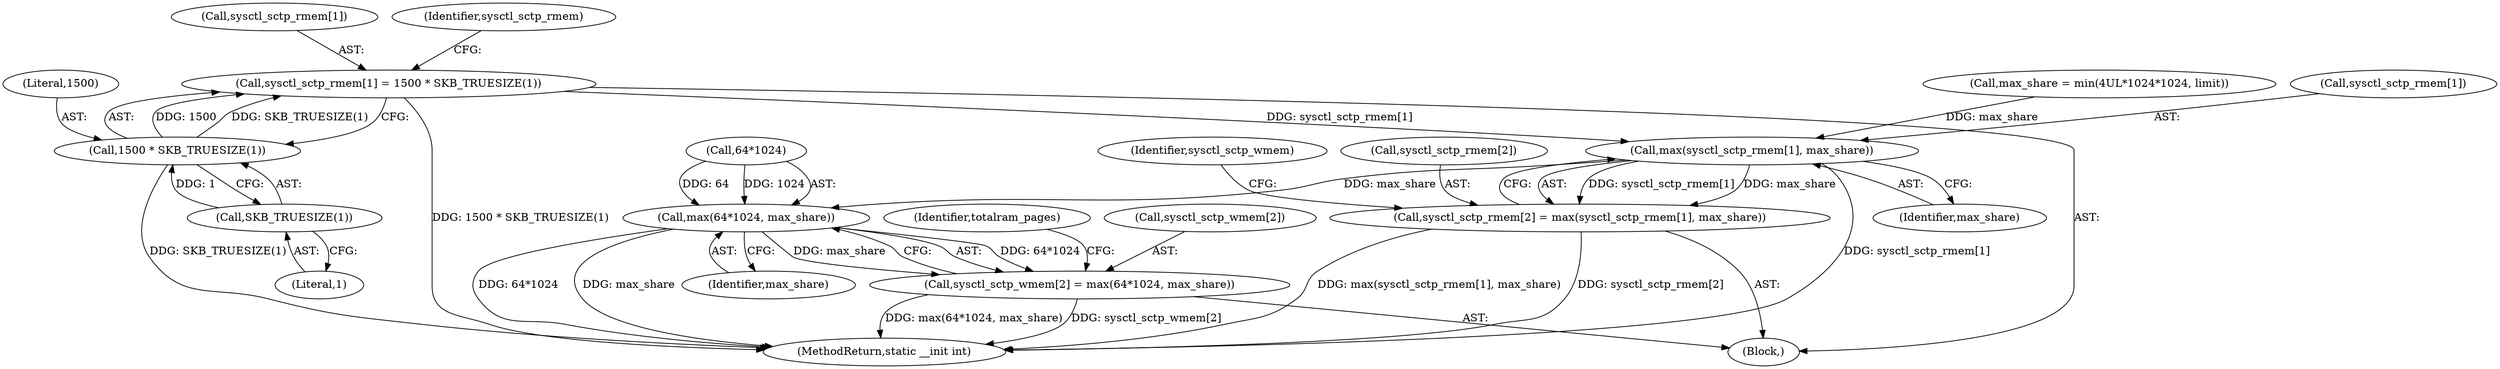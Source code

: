 digraph "0_linux_8e2d61e0aed2b7c4ecb35844fe07e0b2b762dee4_0@array" {
"1000231" [label="(Call,sysctl_sctp_rmem[1] = 1500 * SKB_TRUESIZE(1))"];
"1000235" [label="(Call,1500 * SKB_TRUESIZE(1))"];
"1000237" [label="(Call,SKB_TRUESIZE(1))"];
"1000243" [label="(Call,max(sysctl_sctp_rmem[1], max_share))"];
"1000239" [label="(Call,sysctl_sctp_rmem[2] = max(sysctl_sctp_rmem[1], max_share))"];
"1000264" [label="(Call,max(64*1024, max_share))"];
"1000260" [label="(Call,sysctl_sctp_wmem[2] = max(64*1024, max_share))"];
"1000250" [label="(Identifier,sysctl_sctp_wmem)"];
"1000243" [label="(Call,max(sysctl_sctp_rmem[1], max_share))"];
"1000247" [label="(Identifier,max_share)"];
"1000232" [label="(Call,sysctl_sctp_rmem[1])"];
"1000271" [label="(Identifier,totalram_pages)"];
"1000264" [label="(Call,max(64*1024, max_share))"];
"1000237" [label="(Call,SKB_TRUESIZE(1))"];
"1000217" [label="(Call,max_share = min(4UL*1024*1024, limit))"];
"1000240" [label="(Call,sysctl_sctp_rmem[2])"];
"1000265" [label="(Call,64*1024)"];
"1000112" [label="(Block,)"];
"1000235" [label="(Call,1500 * SKB_TRUESIZE(1))"];
"1000587" [label="(MethodReturn,static __init int)"];
"1000241" [label="(Identifier,sysctl_sctp_rmem)"];
"1000244" [label="(Call,sysctl_sctp_rmem[1])"];
"1000238" [label="(Literal,1)"];
"1000268" [label="(Identifier,max_share)"];
"1000260" [label="(Call,sysctl_sctp_wmem[2] = max(64*1024, max_share))"];
"1000231" [label="(Call,sysctl_sctp_rmem[1] = 1500 * SKB_TRUESIZE(1))"];
"1000261" [label="(Call,sysctl_sctp_wmem[2])"];
"1000236" [label="(Literal,1500)"];
"1000239" [label="(Call,sysctl_sctp_rmem[2] = max(sysctl_sctp_rmem[1], max_share))"];
"1000231" -> "1000112"  [label="AST: "];
"1000231" -> "1000235"  [label="CFG: "];
"1000232" -> "1000231"  [label="AST: "];
"1000235" -> "1000231"  [label="AST: "];
"1000241" -> "1000231"  [label="CFG: "];
"1000231" -> "1000587"  [label="DDG: 1500 * SKB_TRUESIZE(1)"];
"1000235" -> "1000231"  [label="DDG: 1500"];
"1000235" -> "1000231"  [label="DDG: SKB_TRUESIZE(1)"];
"1000231" -> "1000243"  [label="DDG: sysctl_sctp_rmem[1]"];
"1000235" -> "1000237"  [label="CFG: "];
"1000236" -> "1000235"  [label="AST: "];
"1000237" -> "1000235"  [label="AST: "];
"1000235" -> "1000587"  [label="DDG: SKB_TRUESIZE(1)"];
"1000237" -> "1000235"  [label="DDG: 1"];
"1000237" -> "1000238"  [label="CFG: "];
"1000238" -> "1000237"  [label="AST: "];
"1000243" -> "1000239"  [label="AST: "];
"1000243" -> "1000247"  [label="CFG: "];
"1000244" -> "1000243"  [label="AST: "];
"1000247" -> "1000243"  [label="AST: "];
"1000239" -> "1000243"  [label="CFG: "];
"1000243" -> "1000587"  [label="DDG: sysctl_sctp_rmem[1]"];
"1000243" -> "1000239"  [label="DDG: sysctl_sctp_rmem[1]"];
"1000243" -> "1000239"  [label="DDG: max_share"];
"1000217" -> "1000243"  [label="DDG: max_share"];
"1000243" -> "1000264"  [label="DDG: max_share"];
"1000239" -> "1000112"  [label="AST: "];
"1000240" -> "1000239"  [label="AST: "];
"1000250" -> "1000239"  [label="CFG: "];
"1000239" -> "1000587"  [label="DDG: sysctl_sctp_rmem[2]"];
"1000239" -> "1000587"  [label="DDG: max(sysctl_sctp_rmem[1], max_share)"];
"1000264" -> "1000260"  [label="AST: "];
"1000264" -> "1000268"  [label="CFG: "];
"1000265" -> "1000264"  [label="AST: "];
"1000268" -> "1000264"  [label="AST: "];
"1000260" -> "1000264"  [label="CFG: "];
"1000264" -> "1000587"  [label="DDG: 64*1024"];
"1000264" -> "1000587"  [label="DDG: max_share"];
"1000264" -> "1000260"  [label="DDG: 64*1024"];
"1000264" -> "1000260"  [label="DDG: max_share"];
"1000265" -> "1000264"  [label="DDG: 64"];
"1000265" -> "1000264"  [label="DDG: 1024"];
"1000260" -> "1000112"  [label="AST: "];
"1000261" -> "1000260"  [label="AST: "];
"1000271" -> "1000260"  [label="CFG: "];
"1000260" -> "1000587"  [label="DDG: max(64*1024, max_share)"];
"1000260" -> "1000587"  [label="DDG: sysctl_sctp_wmem[2]"];
}
